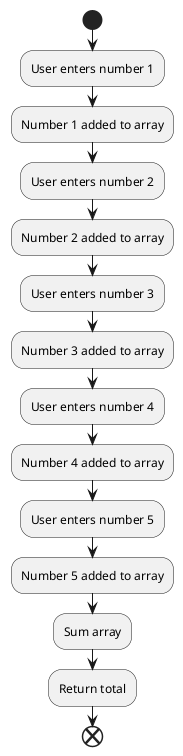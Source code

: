 @startuml
start
:User enters number 1;
:Number 1 added to array;
:User enters number 2;
:Number 2 added to array;
:User enters number 3;
:Number 3 added to array;
:User enters number 4;
:Number 4 added to array;
:User enters number 5;
:Number 5 added to array;
:Sum array;
:Return total;
end
@enduml